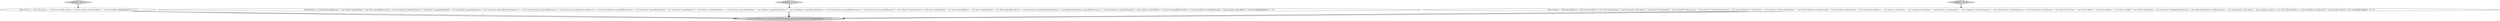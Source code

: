 digraph {
6 [style = filled, label = "keySet['0', '0', '1']", fillcolor = lightgray, shape = diamond image = "AAA0AAABBB3BBB"];
3 [style = filled, label = "ASet<String> s = ASet.of().appendIf(format != null,\"format\").appendIf(title != null,\"title\").appendIf(description != null,\"description\").appendIf(_default != null,\"default\").appendIf(multipleOf != null,\"multipleOf\").appendIf(maximum != null,\"maximum\").appendIf(exclusiveMaximum != null,\"exclusiveMaximum\").appendIf(minimum != null,\"minimum\").appendIf(exclusiveMinimum != null,\"exclusiveMinimum\").appendIf(maxLength != null,\"maxLength\").appendIf(minLength != null,\"minLength\").appendIf(pattern != null,\"pattern\").appendIf(maxItems != null,\"maxItems\").appendIf(minItems != null,\"minItems\").appendIf(uniqueItems != null,\"uniqueItems\").appendIf(maxProperties != null,\"maxProperties\").appendIf(minProperties != null,\"minProperties\").appendIf(required != null,\"required\").appendIf(_enum != null,\"enum\").appendIf(type != null,\"type\").appendIf(items != null,\"items\").appendIf(allOf != null,\"allOf\").appendIf(properties != null,\"properties\").appendIf(additionalProperties != null,\"additionalProperties\").appendIf(discriminator != null,\"discriminator\").appendIf(readOnly != null,\"readOnly\").appendIf(xml != null,\"xml\").appendIf(externalDocs != null,\"externalDocs\").appendIf(example != null,\"example\").appendIf(ref != null,\"$ref\")@@@3@@@['0', '1', '0']", fillcolor = white, shape = ellipse image = "AAA0AAABBB2BBB"];
5 [style = filled, label = "ASet<String> s = ASet.of().aif(name != null,\"name\").aif(description != null,\"description\").aif(externalDocs != null,\"externalDocs\")@@@3@@@['0', '0', '1']", fillcolor = white, shape = ellipse image = "AAA0AAABBB3BBB"];
0 [style = filled, label = "ASet<String> s = ASet.of().aif(format != null,\"format\").aif(title != null,\"title\").aif(description != null,\"description\").aif(_default != null,\"default\").aif(multipleOf != null,\"multipleOf\").aif(maximum != null,\"maximum\").aif(exclusiveMaximum != null,\"exclusiveMaximum\").aif(minimum != null,\"minimum\").aif(exclusiveMinimum != null,\"exclusiveMinimum\").aif(maxLength != null,\"maxLength\").aif(minLength != null,\"minLength\").aif(pattern != null,\"pattern\").aif(maxItems != null,\"maxItems\").aif(minItems != null,\"minItems\").aif(uniqueItems != null,\"uniqueItems\").aif(maxProperties != null,\"maxProperties\").aif(minProperties != null,\"minProperties\").aif(required != null,\"required\").aif(_enum != null,\"enum\").aif(type != null,\"type\").aif(items != null,\"items\").aif(allOf != null,\"allOf\").aif(properties != null,\"properties\").aif(additionalProperties != null,\"additionalProperties\").aif(discriminator != null,\"discriminator\").aif(readOnly != null,\"readOnly\").aif(xml != null,\"xml\").aif(externalDocs != null,\"externalDocs\").aif(example != null,\"example\").aif(ref != null,\"$ref\")@@@3@@@['1', '0', '0']", fillcolor = white, shape = ellipse image = "AAA0AAABBB1BBB"];
4 [style = filled, label = "keySet['0', '1', '0']", fillcolor = lightgray, shape = diamond image = "AAA0AAABBB2BBB"];
2 [style = filled, label = "keySet['1', '0', '0']", fillcolor = lightgray, shape = diamond image = "AAA0AAABBB1BBB"];
1 [style = filled, label = "return new MultiSet<>(s,super.edu.fdu.CPPDG.tinypdg.pe.ExpressionInfo@15e1bb0)@@@4@@@['1', '1', '1']", fillcolor = lightgray, shape = ellipse image = "AAA0AAABBB1BBB"];
3->1 [style = solid, label="s"];
2->0 [style = bold, label=""];
4->3 [style = bold, label=""];
6->5 [style = bold, label=""];
0->1 [style = bold, label=""];
3->1 [style = bold, label=""];
5->1 [style = bold, label=""];
5->1 [style = solid, label="s"];
0->1 [style = solid, label="s"];
}
